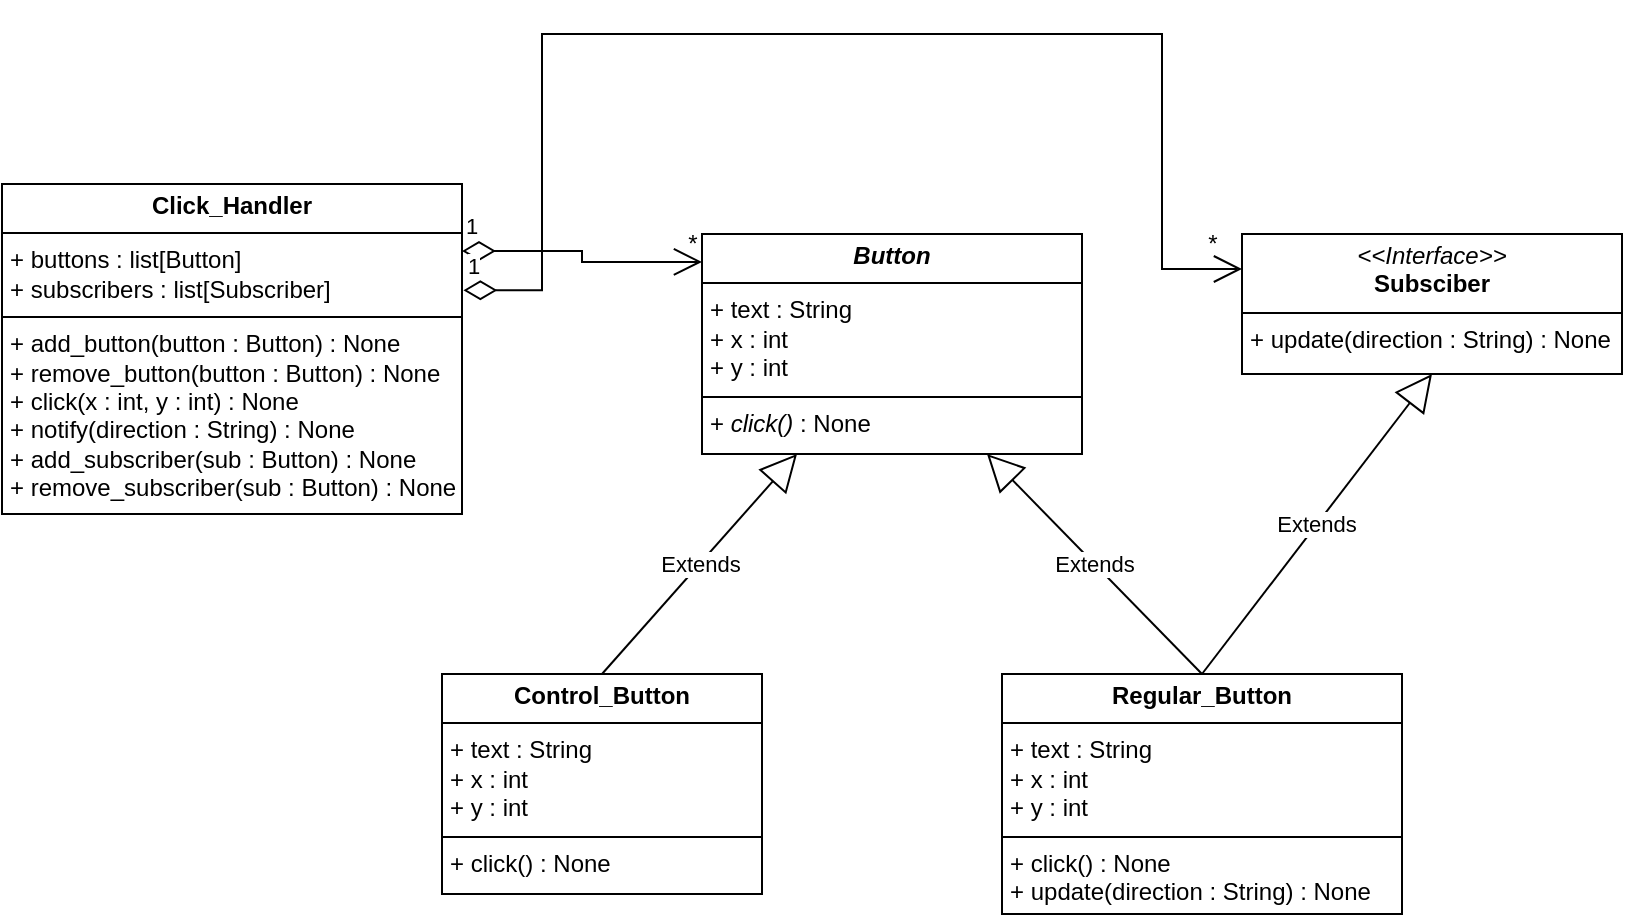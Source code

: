 <mxfile version="25.0.3">
  <diagram id="C5RBs43oDa-KdzZeNtuy" name="Page-1">
    <mxGraphModel dx="1665" dy="846" grid="1" gridSize="10" guides="1" tooltips="1" connect="1" arrows="1" fold="1" page="1" pageScale="1" pageWidth="827" pageHeight="1169" math="0" shadow="0">
      <root>
        <mxCell id="WIyWlLk6GJQsqaUBKTNV-0" />
        <mxCell id="WIyWlLk6GJQsqaUBKTNV-1" parent="WIyWlLk6GJQsqaUBKTNV-0" />
        <mxCell id="Xjxy6W1XdGvliweNxRQB-2" value="&lt;p style=&quot;margin:0px;margin-top:4px;text-align:center;&quot;&gt;&lt;b&gt;&lt;i&gt;Button&lt;/i&gt;&lt;/b&gt;&lt;/p&gt;&lt;hr size=&quot;1&quot; style=&quot;border-style:solid;&quot;&gt;&lt;p style=&quot;margin:0px;margin-left:4px;&quot;&gt;+ text : String&lt;/p&gt;&lt;p style=&quot;margin:0px;margin-left:4px;&quot;&gt;+ x : int&lt;/p&gt;&lt;p style=&quot;margin:0px;margin-left:4px;&quot;&gt;+ y : int&lt;/p&gt;&lt;hr size=&quot;1&quot; style=&quot;border-style:solid;&quot;&gt;&lt;p style=&quot;margin:0px;margin-left:4px;&quot;&gt;+ &lt;i&gt;click()&amp;nbsp;&lt;/i&gt;: None&lt;/p&gt;" style="verticalAlign=top;align=left;overflow=fill;html=1;whiteSpace=wrap;" vertex="1" parent="WIyWlLk6GJQsqaUBKTNV-1">
          <mxGeometry x="280" y="140" width="190" height="110" as="geometry" />
        </mxCell>
        <mxCell id="Xjxy6W1XdGvliweNxRQB-3" value="&lt;p style=&quot;margin:0px;margin-top:4px;text-align:center;&quot;&gt;&lt;b&gt;Click_Handler&lt;/b&gt;&lt;/p&gt;&lt;hr size=&quot;1&quot; style=&quot;border-style:solid;&quot;&gt;&lt;p style=&quot;margin:0px;margin-left:4px;&quot;&gt;+ buttons : list[Button]&lt;/p&gt;&lt;p style=&quot;margin:0px;margin-left:4px;&quot;&gt;+ subscribers : list[Subscriber]&lt;/p&gt;&lt;hr size=&quot;1&quot; style=&quot;border-style:solid;&quot;&gt;&lt;p style=&quot;margin:0px;margin-left:4px;&quot;&gt;+ add_button(button : Button) : None&lt;/p&gt;&lt;p style=&quot;margin:0px;margin-left:4px;&quot;&gt;+ remove_button(button : Button) : None&lt;/p&gt;&lt;p style=&quot;margin:0px;margin-left:4px;&quot;&gt;+ click(x : int, y : int) : None&lt;/p&gt;&lt;p style=&quot;margin:0px;margin-left:4px;&quot;&gt;+ notify(direction : String) : None&lt;/p&gt;&lt;p style=&quot;margin:0px;margin-left:4px;&quot;&gt;+ add_subscriber(sub : Button) : None&lt;/p&gt;&lt;p style=&quot;margin:0px;margin-left:4px;&quot;&gt;+ remove_subscriber(sub : Button) : None&lt;/p&gt;" style="verticalAlign=top;align=left;overflow=fill;html=1;whiteSpace=wrap;" vertex="1" parent="WIyWlLk6GJQsqaUBKTNV-1">
          <mxGeometry x="-70" y="115" width="230" height="165" as="geometry" />
        </mxCell>
        <mxCell id="Xjxy6W1XdGvliweNxRQB-4" value="&lt;p style=&quot;margin:0px;margin-top:4px;text-align:center;&quot;&gt;&lt;i&gt;&amp;lt;&amp;lt;Interface&amp;gt;&amp;gt;&lt;/i&gt;&lt;br&gt;&lt;b&gt;Subsciber&lt;/b&gt;&lt;/p&gt;&lt;hr size=&quot;1&quot; style=&quot;border-style:solid;&quot;&gt;&lt;p style=&quot;margin:0px;margin-left:4px;&quot;&gt;+ update(direction : String) : None&lt;/p&gt;" style="verticalAlign=top;align=left;overflow=fill;html=1;whiteSpace=wrap;" vertex="1" parent="WIyWlLk6GJQsqaUBKTNV-1">
          <mxGeometry x="550" y="140" width="190" height="70" as="geometry" />
        </mxCell>
        <mxCell id="Xjxy6W1XdGvliweNxRQB-5" value="&lt;p style=&quot;margin:0px;margin-top:4px;text-align:center;&quot;&gt;&lt;b&gt;Control_Button&lt;/b&gt;&lt;/p&gt;&lt;hr size=&quot;1&quot; style=&quot;border-style:solid;&quot;&gt;&lt;p style=&quot;margin: 0px 0px 0px 4px;&quot;&gt;+ text : String&lt;/p&gt;&lt;p style=&quot;margin: 0px 0px 0px 4px;&quot;&gt;+ x : int&lt;/p&gt;&lt;p style=&quot;margin: 0px 0px 0px 4px;&quot;&gt;+ y : int&lt;/p&gt;&lt;hr style=&quot;border-style: solid;&quot; size=&quot;1&quot;&gt;&lt;p style=&quot;margin: 0px 0px 0px 4px;&quot;&gt;+&amp;nbsp;click()&amp;nbsp;: None&lt;/p&gt;" style="verticalAlign=top;align=left;overflow=fill;html=1;whiteSpace=wrap;" vertex="1" parent="WIyWlLk6GJQsqaUBKTNV-1">
          <mxGeometry x="150" y="360" width="160" height="110" as="geometry" />
        </mxCell>
        <mxCell id="Xjxy6W1XdGvliweNxRQB-6" value="&lt;p style=&quot;margin:0px;margin-top:4px;text-align:center;&quot;&gt;&lt;b&gt;Regular_Button&lt;/b&gt;&lt;/p&gt;&lt;hr size=&quot;1&quot; style=&quot;border-style:solid;&quot;&gt;&lt;p style=&quot;margin: 0px 0px 0px 4px;&quot;&gt;+ text : String&lt;/p&gt;&lt;p style=&quot;margin: 0px 0px 0px 4px;&quot;&gt;+ x : int&lt;/p&gt;&lt;p style=&quot;margin: 0px 0px 0px 4px;&quot;&gt;+ y : int&lt;/p&gt;&lt;hr style=&quot;border-style: solid;&quot; size=&quot;1&quot;&gt;&lt;p style=&quot;margin: 0px 0px 0px 4px;&quot;&gt;+&amp;nbsp;click()&amp;nbsp;: None&lt;/p&gt;&lt;p style=&quot;margin: 0px 0px 0px 4px;&quot;&gt;+ update(direction : String) : None&lt;/p&gt;" style="verticalAlign=top;align=left;overflow=fill;html=1;whiteSpace=wrap;" vertex="1" parent="WIyWlLk6GJQsqaUBKTNV-1">
          <mxGeometry x="430" y="360" width="200" height="120" as="geometry" />
        </mxCell>
        <mxCell id="Xjxy6W1XdGvliweNxRQB-7" value="Extends" style="endArrow=block;endSize=16;endFill=0;html=1;rounded=0;exitX=0.5;exitY=0;exitDx=0;exitDy=0;entryX=0.25;entryY=1;entryDx=0;entryDy=0;" edge="1" parent="WIyWlLk6GJQsqaUBKTNV-1" source="Xjxy6W1XdGvliweNxRQB-5" target="Xjxy6W1XdGvliweNxRQB-2">
          <mxGeometry width="160" relative="1" as="geometry">
            <mxPoint x="250" y="310" as="sourcePoint" />
            <mxPoint x="410" y="310" as="targetPoint" />
          </mxGeometry>
        </mxCell>
        <mxCell id="Xjxy6W1XdGvliweNxRQB-8" value="Extends" style="endArrow=block;endSize=16;endFill=0;html=1;rounded=0;exitX=0.5;exitY=0;exitDx=0;exitDy=0;entryX=0.75;entryY=1;entryDx=0;entryDy=0;" edge="1" parent="WIyWlLk6GJQsqaUBKTNV-1" source="Xjxy6W1XdGvliweNxRQB-6" target="Xjxy6W1XdGvliweNxRQB-2">
          <mxGeometry width="160" relative="1" as="geometry">
            <mxPoint x="240" y="370" as="sourcePoint" />
            <mxPoint x="338" y="290" as="targetPoint" />
          </mxGeometry>
        </mxCell>
        <mxCell id="Xjxy6W1XdGvliweNxRQB-9" value="Extends" style="endArrow=block;endSize=16;endFill=0;html=1;rounded=0;exitX=0.5;exitY=0;exitDx=0;exitDy=0;entryX=0.5;entryY=1;entryDx=0;entryDy=0;" edge="1" parent="WIyWlLk6GJQsqaUBKTNV-1" source="Xjxy6W1XdGvliweNxRQB-6" target="Xjxy6W1XdGvliweNxRQB-4">
          <mxGeometry width="160" relative="1" as="geometry">
            <mxPoint x="567" y="340" as="sourcePoint" />
            <mxPoint x="480" y="260" as="targetPoint" />
          </mxGeometry>
        </mxCell>
        <mxCell id="Xjxy6W1XdGvliweNxRQB-10" value="1" style="endArrow=open;html=1;endSize=12;startArrow=diamondThin;startSize=14;startFill=0;edgeStyle=orthogonalEdgeStyle;align=left;verticalAlign=bottom;rounded=0;exitX=1;exitY=0.203;exitDx=0;exitDy=0;entryX=0;entryY=0.127;entryDx=0;entryDy=0;entryPerimeter=0;exitPerimeter=0;" edge="1" parent="WIyWlLk6GJQsqaUBKTNV-1" source="Xjxy6W1XdGvliweNxRQB-3" target="Xjxy6W1XdGvliweNxRQB-2">
          <mxGeometry x="-1" y="3" relative="1" as="geometry">
            <mxPoint x="180.0" y="50.99" as="sourcePoint" />
            <mxPoint x="220" y="60" as="targetPoint" />
          </mxGeometry>
        </mxCell>
        <mxCell id="Xjxy6W1XdGvliweNxRQB-12" value="*" style="text;html=1;align=center;verticalAlign=middle;resizable=0;points=[];autosize=1;strokeColor=none;fillColor=none;" vertex="1" parent="WIyWlLk6GJQsqaUBKTNV-1">
          <mxGeometry x="260" y="130" width="30" height="30" as="geometry" />
        </mxCell>
        <mxCell id="Xjxy6W1XdGvliweNxRQB-13" value="1" style="endArrow=open;html=1;endSize=12;startArrow=diamondThin;startSize=14;startFill=0;edgeStyle=orthogonalEdgeStyle;align=left;verticalAlign=bottom;rounded=0;exitX=1.003;exitY=0.322;exitDx=0;exitDy=0;entryX=0;entryY=0.25;entryDx=0;entryDy=0;exitPerimeter=0;" edge="1" parent="WIyWlLk6GJQsqaUBKTNV-1" source="Xjxy6W1XdGvliweNxRQB-3" target="Xjxy6W1XdGvliweNxRQB-4">
          <mxGeometry x="-1" y="3" relative="1" as="geometry">
            <mxPoint x="169.52" y="174" as="sourcePoint" />
            <mxPoint x="289.52" y="180" as="targetPoint" />
            <Array as="points">
              <mxPoint x="200" y="168" />
              <mxPoint x="200" y="40" />
              <mxPoint x="510" y="40" />
              <mxPoint x="510" y="158" />
            </Array>
          </mxGeometry>
        </mxCell>
        <mxCell id="Xjxy6W1XdGvliweNxRQB-14" value="*" style="text;html=1;align=center;verticalAlign=middle;resizable=0;points=[];autosize=1;strokeColor=none;fillColor=none;" vertex="1" parent="WIyWlLk6GJQsqaUBKTNV-1">
          <mxGeometry x="520" y="130" width="30" height="30" as="geometry" />
        </mxCell>
      </root>
    </mxGraphModel>
  </diagram>
</mxfile>
